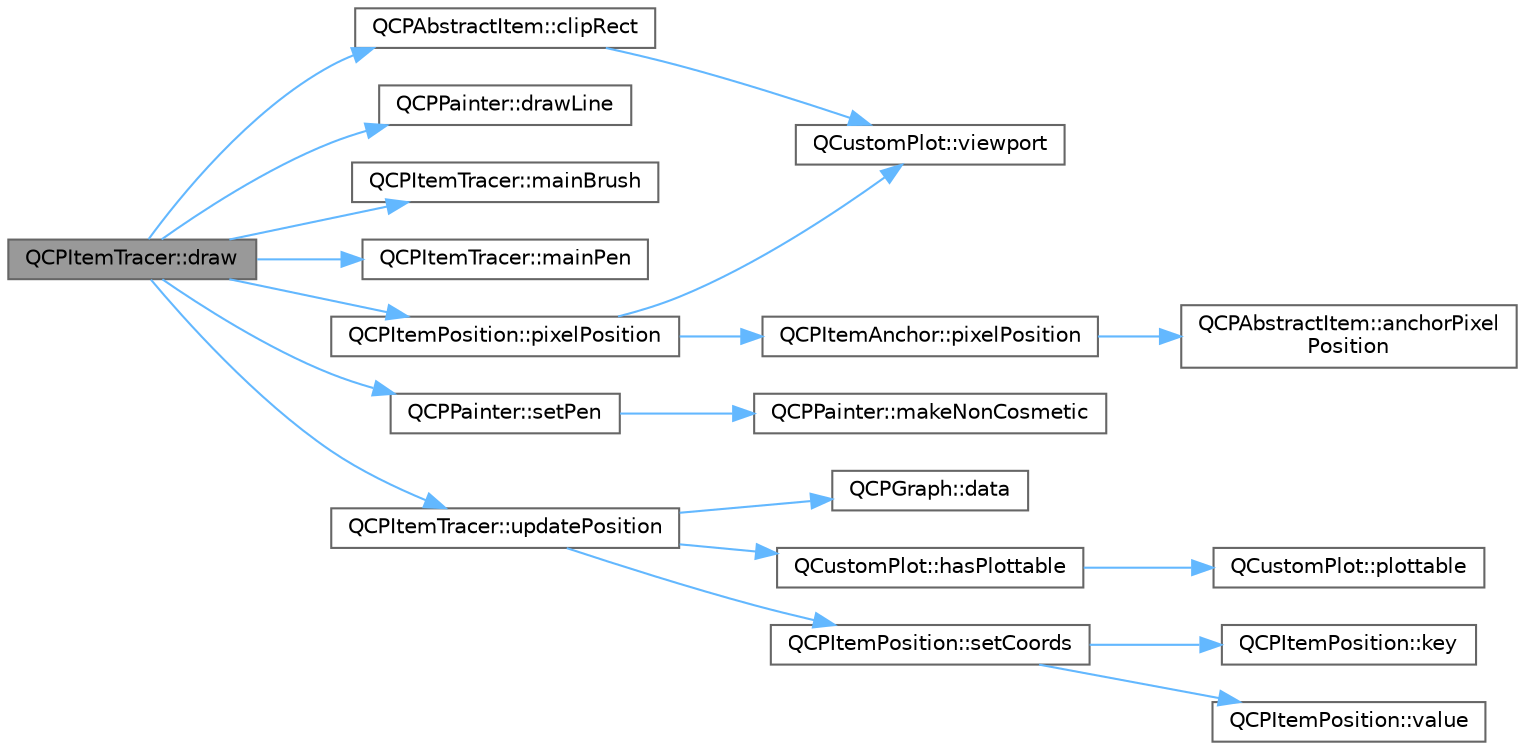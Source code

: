 digraph "QCPItemTracer::draw"
{
 // LATEX_PDF_SIZE
  bgcolor="transparent";
  edge [fontname=Helvetica,fontsize=10,labelfontname=Helvetica,labelfontsize=10];
  node [fontname=Helvetica,fontsize=10,shape=box,height=0.2,width=0.4];
  rankdir="LR";
  Node1 [label="QCPItemTracer::draw",height=0.2,width=0.4,color="gray40", fillcolor="grey60", style="filled", fontcolor="black",tooltip=" "];
  Node1 -> Node2 [color="steelblue1",style="solid"];
  Node2 [label="QCPAbstractItem::clipRect",height=0.2,width=0.4,color="grey40", fillcolor="white", style="filled",URL="$class_q_c_p_abstract_item.html#a6ad60000f29afe11035e1f791dcbd45a",tooltip=" "];
  Node2 -> Node3 [color="steelblue1",style="solid"];
  Node3 [label="QCustomPlot::viewport",height=0.2,width=0.4,color="grey40", fillcolor="white", style="filled",URL="$class_q_custom_plot.html#a19842409b18f556b256d05e97fffc670",tooltip=" "];
  Node1 -> Node4 [color="steelblue1",style="solid"];
  Node4 [label="QCPPainter::drawLine",height=0.2,width=0.4,color="grey40", fillcolor="white", style="filled",URL="$class_q_c_p_painter.html#a0b4b1b9bd495e182c731774dc800e6e0",tooltip=" "];
  Node1 -> Node5 [color="steelblue1",style="solid"];
  Node5 [label="QCPItemTracer::mainBrush",height=0.2,width=0.4,color="grey40", fillcolor="white", style="filled",URL="$class_q_c_p_item_tracer.html#a94f81c54197577e86c53a60cf39155cd",tooltip=" "];
  Node1 -> Node6 [color="steelblue1",style="solid"];
  Node6 [label="QCPItemTracer::mainPen",height=0.2,width=0.4,color="grey40", fillcolor="white", style="filled",URL="$class_q_c_p_item_tracer.html#abffdcf64d0f84f7b41bd4af07d144642",tooltip=" "];
  Node1 -> Node7 [color="steelblue1",style="solid"];
  Node7 [label="QCPItemPosition::pixelPosition",height=0.2,width=0.4,color="grey40", fillcolor="white", style="filled",URL="$class_q_c_p_item_position.html#a8be9a4787635433edecc75164beb748d",tooltip=" "];
  Node7 -> Node8 [color="steelblue1",style="solid"];
  Node8 [label="QCPItemAnchor::pixelPosition",height=0.2,width=0.4,color="grey40", fillcolor="white", style="filled",URL="$class_q_c_p_item_anchor.html#a06dcfb7220d26eee93eef56ae66582cb",tooltip=" "];
  Node8 -> Node9 [color="steelblue1",style="solid"];
  Node9 [label="QCPAbstractItem::anchorPixel\lPosition",height=0.2,width=0.4,color="grey40", fillcolor="white", style="filled",URL="$class_q_c_p_abstract_item.html#ada5bad4e1196c4fc0d0d12328e24b8f2",tooltip=" "];
  Node7 -> Node3 [color="steelblue1",style="solid"];
  Node1 -> Node10 [color="steelblue1",style="solid"];
  Node10 [label="QCPPainter::setPen",height=0.2,width=0.4,color="grey40", fillcolor="white", style="filled",URL="$class_q_c_p_painter.html#af9c7a4cd1791403901f8c5b82a150195",tooltip=" "];
  Node10 -> Node11 [color="steelblue1",style="solid"];
  Node11 [label="QCPPainter::makeNonCosmetic",height=0.2,width=0.4,color="grey40", fillcolor="white", style="filled",URL="$class_q_c_p_painter.html#a7e63fbcf47e35c6f2ecd11b8fef7c7d8",tooltip=" "];
  Node1 -> Node12 [color="steelblue1",style="solid"];
  Node12 [label="QCPItemTracer::updatePosition",height=0.2,width=0.4,color="grey40", fillcolor="white", style="filled",URL="$class_q_c_p_item_tracer.html#a5b90296109e36384aedbc8908a670413",tooltip=" "];
  Node12 -> Node13 [color="steelblue1",style="solid"];
  Node13 [label="QCPGraph::data",height=0.2,width=0.4,color="grey40", fillcolor="white", style="filled",URL="$class_q_c_p_graph.html#a141aa31a1f19bbd0ce60f55eaeb9ea60",tooltip=" "];
  Node12 -> Node14 [color="steelblue1",style="solid"];
  Node14 [label="QCustomPlot::hasPlottable",height=0.2,width=0.4,color="grey40", fillcolor="white", style="filled",URL="$class_q_custom_plot.html#a72cefbfbb9e699940e37be605bd9c51e",tooltip=" "];
  Node14 -> Node15 [color="steelblue1",style="solid"];
  Node15 [label="QCustomPlot::plottable",height=0.2,width=0.4,color="grey40", fillcolor="white", style="filled",URL="$class_q_custom_plot.html#adea38bdc660da9412ba69fb939031567",tooltip=" "];
  Node12 -> Node16 [color="steelblue1",style="solid"];
  Node16 [label="QCPItemPosition::setCoords",height=0.2,width=0.4,color="grey40", fillcolor="white", style="filled",URL="$class_q_c_p_item_position.html#aa988ba4e87ab684c9021017dcaba945f",tooltip=" "];
  Node16 -> Node17 [color="steelblue1",style="solid"];
  Node17 [label="QCPItemPosition::key",height=0.2,width=0.4,color="grey40", fillcolor="white", style="filled",URL="$class_q_c_p_item_position.html#a6fc519f1b73722a8d0cff7d4d647407e",tooltip=" "];
  Node16 -> Node18 [color="steelblue1",style="solid"];
  Node18 [label="QCPItemPosition::value",height=0.2,width=0.4,color="grey40", fillcolor="white", style="filled",URL="$class_q_c_p_item_position.html#acfcf86f840a7366a4299bff593d5d636",tooltip=" "];
}
